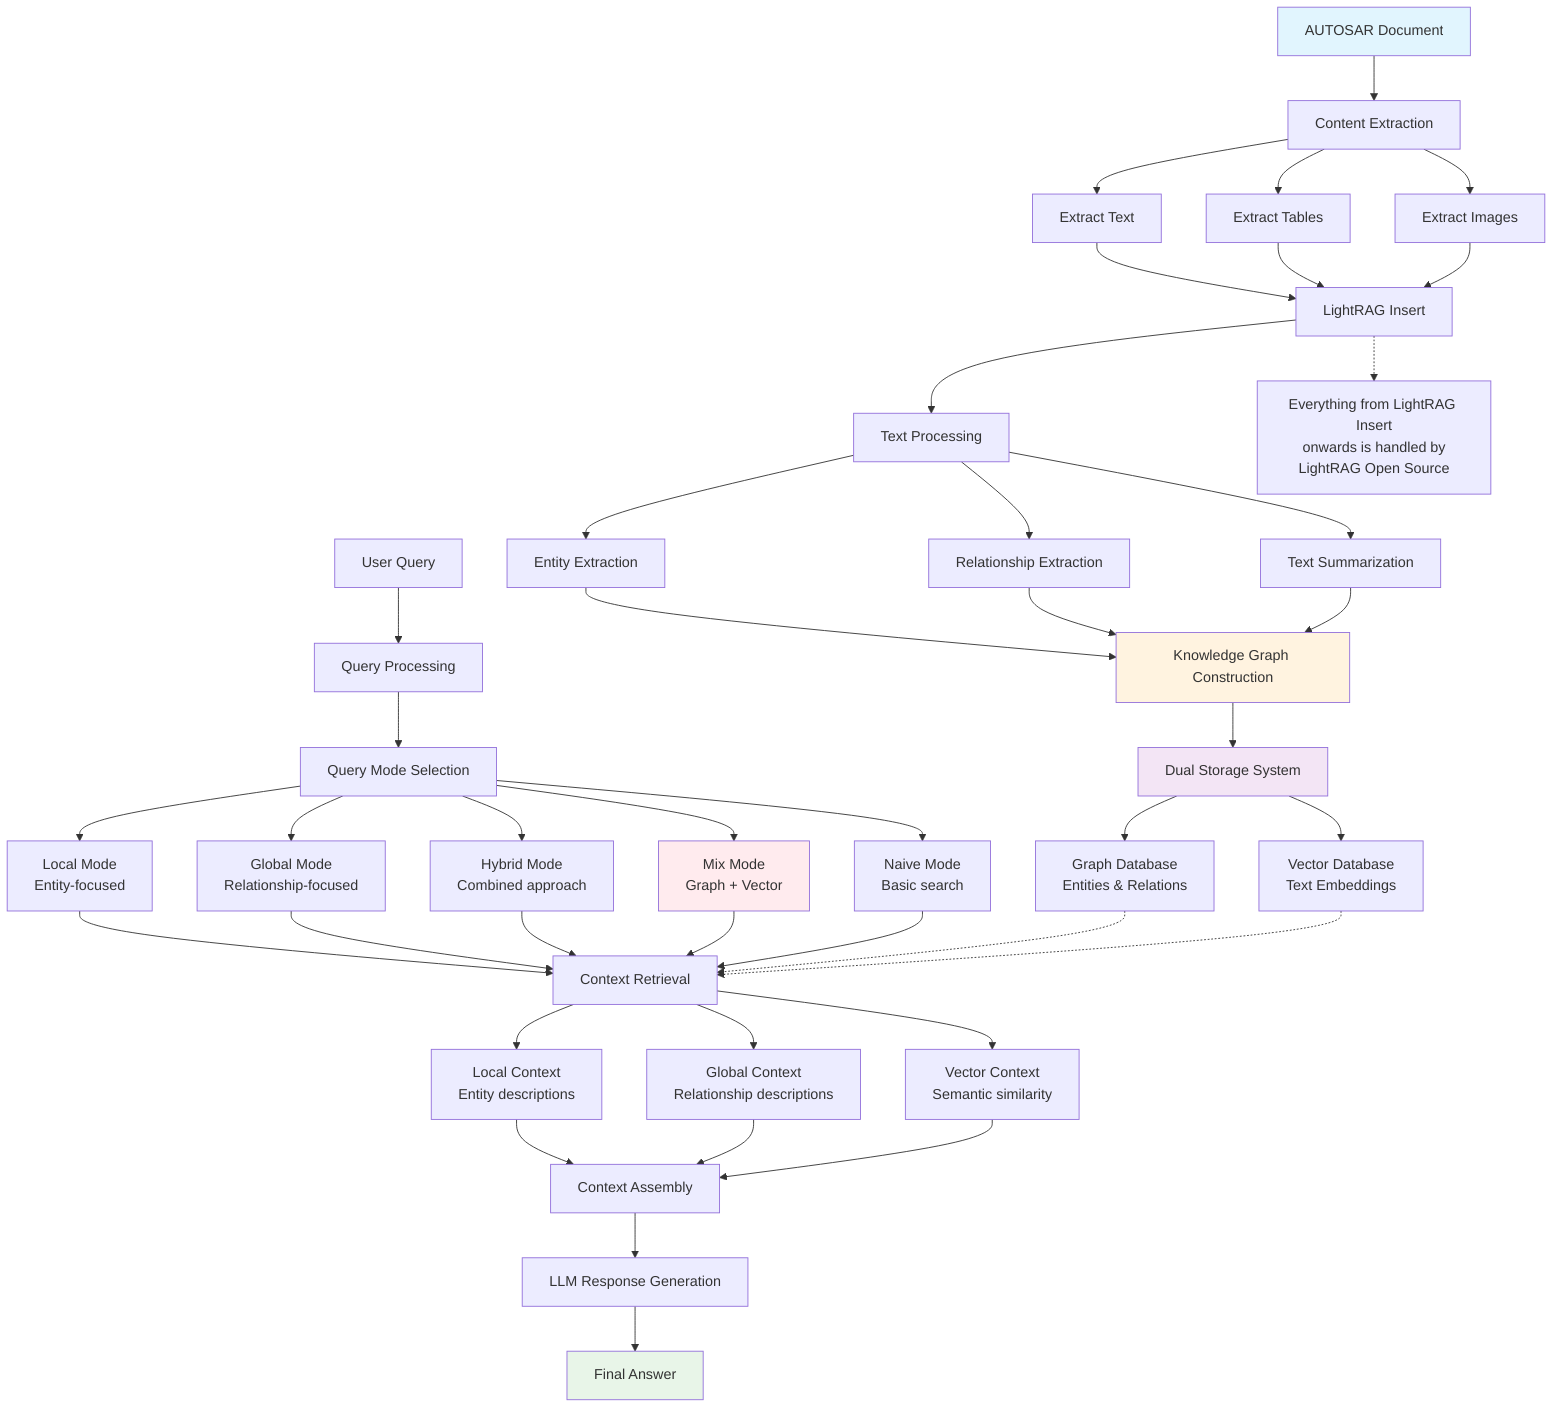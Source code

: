 flowchart TD
    A[AUTOSAR Document] --> B[Content Extraction]
    
    B --> B1[Extract Text]
    B --> B2[Extract Tables]
    B --> B3[Extract Images]
    
    B1 --> C[LightRAG Insert]
    B2 --> C
    B3 --> C
    
    C --> D[Text Processing]
    D --> E[Entity Extraction]
    D --> F[Relationship Extraction]
    D --> G[Text Summarization]
    
    E --> H[Knowledge Graph Construction]
    F --> H
    G --> H
    
    H --> I[Dual Storage System]
    I --> I1[Graph Database<br/>Entities & Relations]
    I --> I2[Vector Database<br/>Text Embeddings]
    
    %% Query Processing
    J[User Query] --> K[Query Processing]
    
    K --> L[Query Mode Selection]
    L --> L1[Local Mode<br/>Entity-focused]
    L --> L2[Global Mode<br/>Relationship-focused]
    L --> L3[Hybrid Mode<br/>Combined approach]
    L --> L4[Mix Mode<br/>Graph + Vector]
    L --> L5[Naive Mode<br/>Basic search]
    
    L1 --> M[Context Retrieval]
    L2 --> M
    L3 --> M
    L4 --> M
    L5 --> M
    
    M --> N[Local Context<br/>Entity descriptions]
    M --> O[Global Context<br/>Relationship descriptions]
    M --> P[Vector Context<br/>Semantic similarity]
    
    N --> Q[Context Assembly]
    O --> Q
    P --> Q
    
    Q --> R[LLM Response Generation]
    R --> S[Final Answer]
    
    %% Storage connections
    I1 -.-> M
    I2 -.-> M
    
    %% LightRAG Processing Indicator
    note1[Everything from LightRAG Insert<br/>onwards is handled by<br/>LightRAG Open Source]
    
    C -.-> note1
    
    style A fill:#e1f5fe
    style H fill:#fff3e0
    style I fill:#f3e5f5
    style S fill:#e8f5e8
    style L4 fill:#ffebee